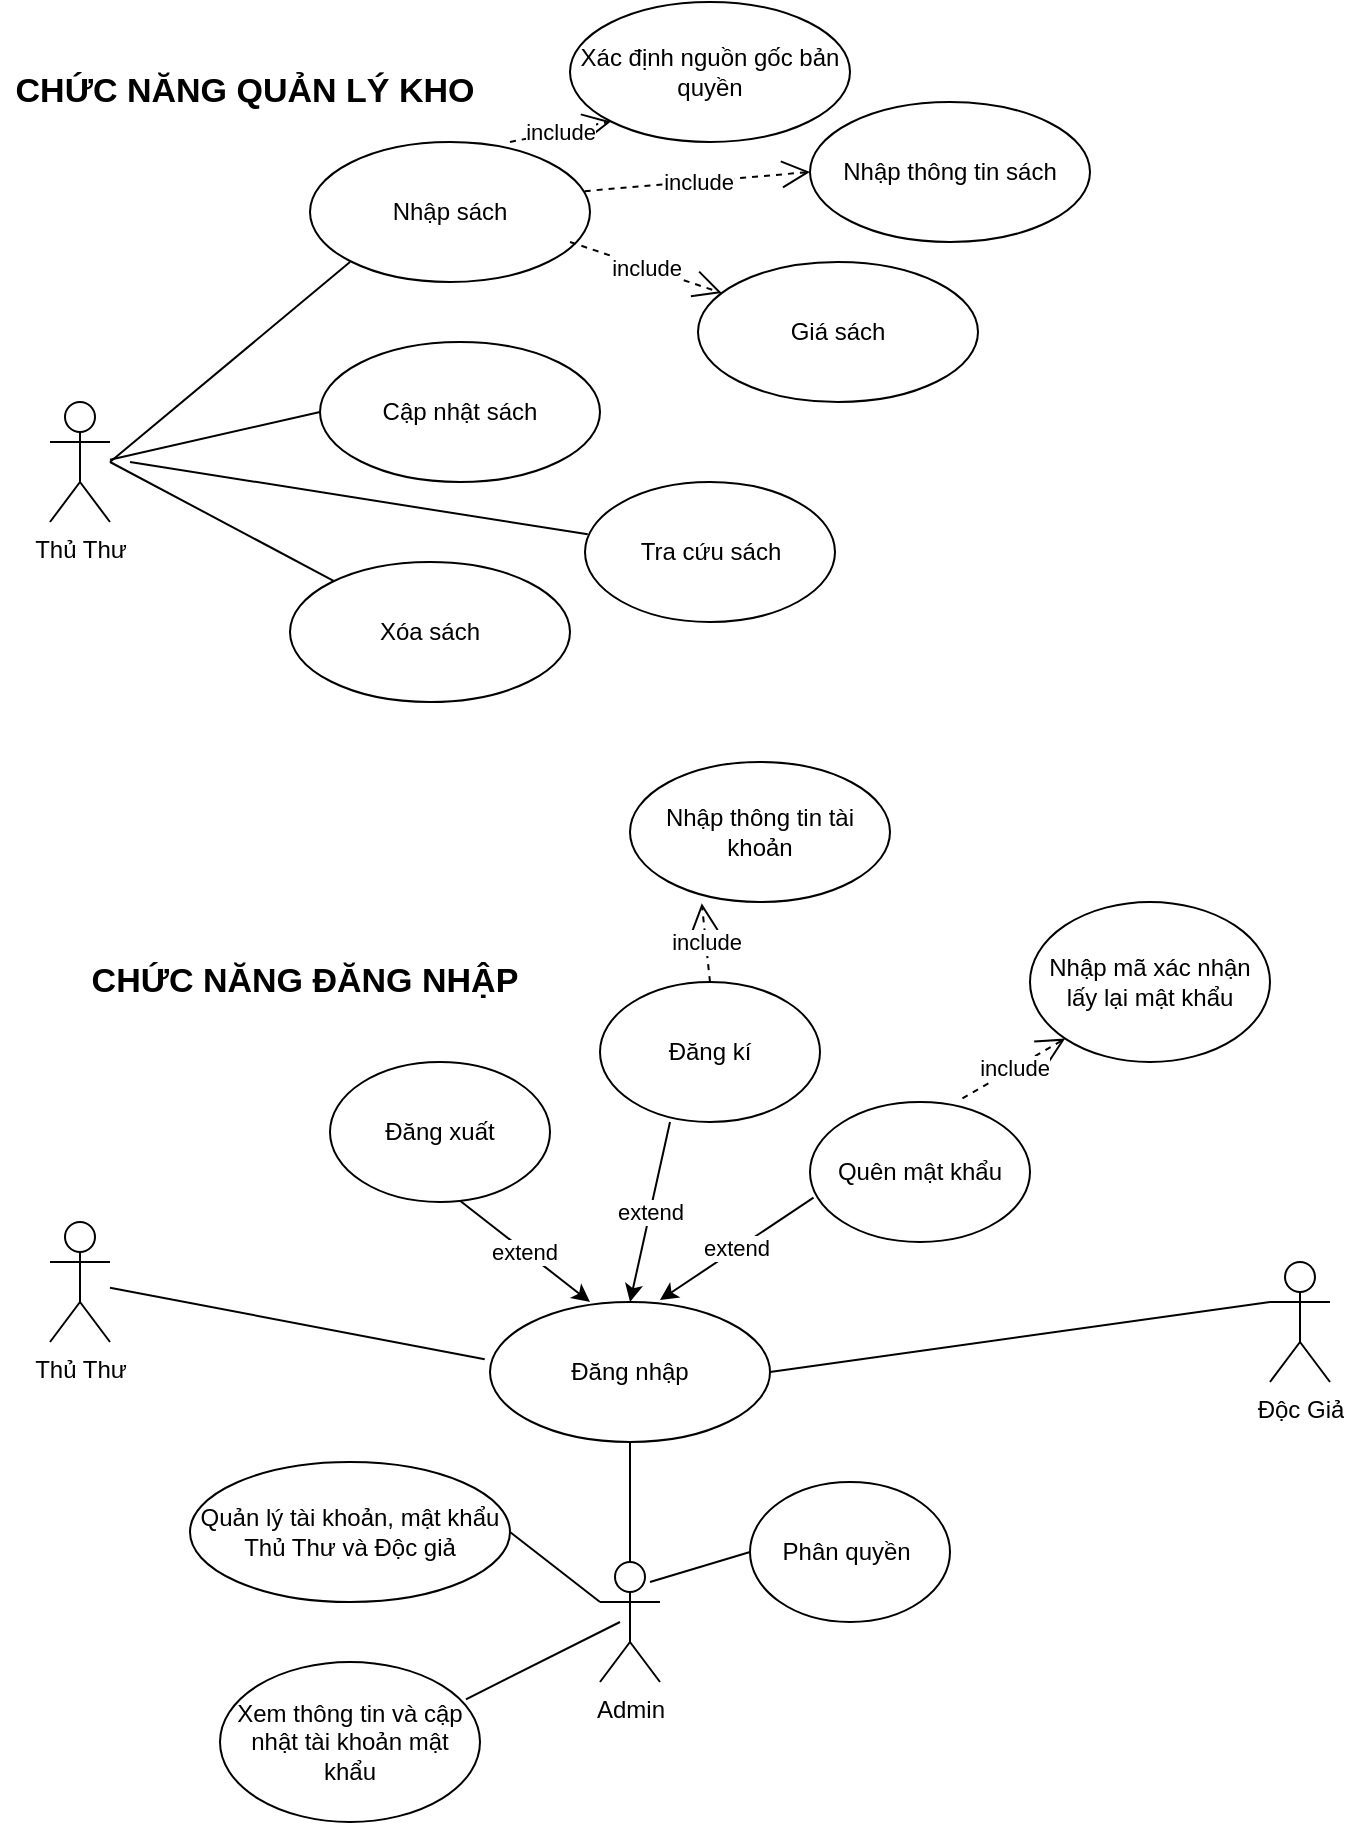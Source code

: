 <mxfile version="18.0.6" type="github">
  <diagram id="f5UqFVn6lQGu6CJ9tTf1" name="Page-1">
    <mxGraphModel dx="1865" dy="513" grid="1" gridSize="10" guides="1" tooltips="1" connect="1" arrows="1" fold="1" page="1" pageScale="1" pageWidth="827" pageHeight="1169" math="0" shadow="0">
      <root>
        <mxCell id="0" />
        <mxCell id="1" parent="0" />
        <mxCell id="FSOYbMUP8HMYqavxnY61-1" value="Thủ Thư" style="shape=umlActor;verticalLabelPosition=bottom;verticalAlign=top;html=1;outlineConnect=0;" vertex="1" parent="1">
          <mxGeometry x="-50" y="210" width="30" height="60" as="geometry" />
        </mxCell>
        <mxCell id="FSOYbMUP8HMYqavxnY61-4" value="Nhập sách" style="ellipse;whiteSpace=wrap;html=1;" vertex="1" parent="1">
          <mxGeometry x="80" y="80" width="140" height="70" as="geometry" />
        </mxCell>
        <mxCell id="FSOYbMUP8HMYqavxnY61-5" value="Cập nhật sách" style="ellipse;whiteSpace=wrap;html=1;" vertex="1" parent="1">
          <mxGeometry x="85" y="180" width="140" height="70" as="geometry" />
        </mxCell>
        <mxCell id="FSOYbMUP8HMYqavxnY61-6" value="Xóa sách" style="ellipse;whiteSpace=wrap;html=1;" vertex="1" parent="1">
          <mxGeometry x="70" y="290" width="140" height="70" as="geometry" />
        </mxCell>
        <mxCell id="FSOYbMUP8HMYqavxnY61-7" value="" style="endArrow=none;html=1;rounded=0;" edge="1" parent="1">
          <mxGeometry width="50" height="50" relative="1" as="geometry">
            <mxPoint x="-20" y="240" as="sourcePoint" />
            <mxPoint x="100" y="140" as="targetPoint" />
          </mxGeometry>
        </mxCell>
        <mxCell id="FSOYbMUP8HMYqavxnY61-8" value="" style="endArrow=none;html=1;rounded=0;entryX=0;entryY=0.5;entryDx=0;entryDy=0;" edge="1" parent="1" target="FSOYbMUP8HMYqavxnY61-5">
          <mxGeometry width="50" height="50" relative="1" as="geometry">
            <mxPoint x="-20" y="238.889" as="sourcePoint" />
            <mxPoint x="100" y="150" as="targetPoint" />
          </mxGeometry>
        </mxCell>
        <mxCell id="FSOYbMUP8HMYqavxnY61-9" value="" style="endArrow=none;html=1;rounded=0;" edge="1" parent="1" target="FSOYbMUP8HMYqavxnY61-6">
          <mxGeometry width="50" height="50" relative="1" as="geometry">
            <mxPoint x="-20" y="240" as="sourcePoint" />
            <mxPoint x="100" y="245" as="targetPoint" />
          </mxGeometry>
        </mxCell>
        <mxCell id="FSOYbMUP8HMYqavxnY61-10" value="Xác định nguồn gốc bản quyền" style="ellipse;whiteSpace=wrap;html=1;" vertex="1" parent="1">
          <mxGeometry x="210" y="10" width="140" height="70" as="geometry" />
        </mxCell>
        <mxCell id="FSOYbMUP8HMYqavxnY61-11" value="Nhập thông tin sách" style="ellipse;whiteSpace=wrap;html=1;" vertex="1" parent="1">
          <mxGeometry x="330" y="60" width="140" height="70" as="geometry" />
        </mxCell>
        <mxCell id="FSOYbMUP8HMYqavxnY61-12" value="Giá sách" style="ellipse;whiteSpace=wrap;html=1;" vertex="1" parent="1">
          <mxGeometry x="274" y="140" width="140" height="70" as="geometry" />
        </mxCell>
        <mxCell id="FSOYbMUP8HMYqavxnY61-13" value="include" style="endArrow=open;endSize=12;dashed=1;html=1;rounded=0;entryX=0;entryY=1;entryDx=0;entryDy=0;" edge="1" parent="1" target="FSOYbMUP8HMYqavxnY61-10">
          <mxGeometry width="160" relative="1" as="geometry">
            <mxPoint x="180" y="80" as="sourcePoint" />
            <mxPoint x="340" y="80" as="targetPoint" />
          </mxGeometry>
        </mxCell>
        <mxCell id="FSOYbMUP8HMYqavxnY61-14" value="include" style="endArrow=open;endSize=12;dashed=1;html=1;rounded=0;entryX=0;entryY=0.5;entryDx=0;entryDy=0;exitX=0.981;exitY=0.351;exitDx=0;exitDy=0;exitPerimeter=0;" edge="1" parent="1" source="FSOYbMUP8HMYqavxnY61-4" target="FSOYbMUP8HMYqavxnY61-11">
          <mxGeometry width="160" relative="1" as="geometry">
            <mxPoint x="190" y="90" as="sourcePoint" />
            <mxPoint x="240.503" y="79.749" as="targetPoint" />
          </mxGeometry>
        </mxCell>
        <mxCell id="FSOYbMUP8HMYqavxnY61-15" value="include" style="endArrow=open;endSize=12;dashed=1;html=1;rounded=0;exitX=0.981;exitY=0.351;exitDx=0;exitDy=0;exitPerimeter=0;" edge="1" parent="1" target="FSOYbMUP8HMYqavxnY61-12">
          <mxGeometry width="160" relative="1" as="geometry">
            <mxPoint x="210.0" y="130.0" as="sourcePoint" />
            <mxPoint x="322.66" y="120.43" as="targetPoint" />
          </mxGeometry>
        </mxCell>
        <mxCell id="FSOYbMUP8HMYqavxnY61-16" value="Thủ Thư" style="shape=umlActor;verticalLabelPosition=bottom;verticalAlign=top;html=1;outlineConnect=0;" vertex="1" parent="1">
          <mxGeometry x="-50" y="620" width="30" height="60" as="geometry" />
        </mxCell>
        <mxCell id="FSOYbMUP8HMYqavxnY61-17" value="Đăng nhập" style="ellipse;whiteSpace=wrap;html=1;" vertex="1" parent="1">
          <mxGeometry x="170" y="660" width="140" height="70" as="geometry" />
        </mxCell>
        <mxCell id="FSOYbMUP8HMYqavxnY61-18" value="Độc Giả" style="shape=umlActor;verticalLabelPosition=bottom;verticalAlign=top;html=1;outlineConnect=0;" vertex="1" parent="1">
          <mxGeometry x="560" y="640" width="30" height="60" as="geometry" />
        </mxCell>
        <mxCell id="FSOYbMUP8HMYqavxnY61-19" value="Admin" style="shape=umlActor;verticalLabelPosition=bottom;verticalAlign=top;html=1;outlineConnect=0;" vertex="1" parent="1">
          <mxGeometry x="225" y="790" width="30" height="60" as="geometry" />
        </mxCell>
        <mxCell id="FSOYbMUP8HMYqavxnY61-20" value="" style="endArrow=none;html=1;rounded=0;exitX=0.5;exitY=0;exitDx=0;exitDy=0;exitPerimeter=0;" edge="1" parent="1" source="FSOYbMUP8HMYqavxnY61-19" target="FSOYbMUP8HMYqavxnY61-17">
          <mxGeometry width="50" height="50" relative="1" as="geometry">
            <mxPoint x="255" y="770" as="sourcePoint" />
            <mxPoint x="305" y="720" as="targetPoint" />
          </mxGeometry>
        </mxCell>
        <mxCell id="FSOYbMUP8HMYqavxnY61-21" value="" style="endArrow=none;html=1;rounded=0;entryX=-0.019;entryY=0.409;entryDx=0;entryDy=0;entryPerimeter=0;" edge="1" parent="1" source="FSOYbMUP8HMYqavxnY61-16" target="FSOYbMUP8HMYqavxnY61-17">
          <mxGeometry width="50" height="50" relative="1" as="geometry">
            <mxPoint x="179" y="750" as="sourcePoint" />
            <mxPoint x="179" y="600" as="targetPoint" />
          </mxGeometry>
        </mxCell>
        <mxCell id="FSOYbMUP8HMYqavxnY61-22" value="" style="endArrow=none;html=1;rounded=0;exitX=0;exitY=0.333;exitDx=0;exitDy=0;exitPerimeter=0;entryX=1;entryY=0.5;entryDx=0;entryDy=0;" edge="1" parent="1" source="FSOYbMUP8HMYqavxnY61-18" target="FSOYbMUP8HMYqavxnY61-17">
          <mxGeometry width="50" height="50" relative="1" as="geometry">
            <mxPoint x="320" y="750" as="sourcePoint" />
            <mxPoint x="320" y="600" as="targetPoint" />
          </mxGeometry>
        </mxCell>
        <mxCell id="FSOYbMUP8HMYqavxnY61-23" value="Đăng xuất" style="ellipse;whiteSpace=wrap;html=1;" vertex="1" parent="1">
          <mxGeometry x="90" y="540" width="110" height="70" as="geometry" />
        </mxCell>
        <mxCell id="FSOYbMUP8HMYqavxnY61-24" value="Đăng kí" style="ellipse;whiteSpace=wrap;html=1;" vertex="1" parent="1">
          <mxGeometry x="225" y="500" width="110" height="70" as="geometry" />
        </mxCell>
        <mxCell id="FSOYbMUP8HMYqavxnY61-25" value="Quên mật khẩu" style="ellipse;whiteSpace=wrap;html=1;" vertex="1" parent="1">
          <mxGeometry x="330" y="560" width="110" height="70" as="geometry" />
        </mxCell>
        <mxCell id="FSOYbMUP8HMYqavxnY61-26" value="extend" style="endArrow=classic;html=1;rounded=0;exitX=0.016;exitY=0.683;exitDx=0;exitDy=0;exitPerimeter=0;entryX=0.607;entryY=-0.014;entryDx=0;entryDy=0;entryPerimeter=0;" edge="1" parent="1" source="FSOYbMUP8HMYqavxnY61-25" target="FSOYbMUP8HMYqavxnY61-17">
          <mxGeometry width="50" height="50" relative="1" as="geometry">
            <mxPoint x="230" y="660" as="sourcePoint" />
            <mxPoint x="280" y="610" as="targetPoint" />
          </mxGeometry>
        </mxCell>
        <mxCell id="FSOYbMUP8HMYqavxnY61-27" value="extend" style="endArrow=classic;html=1;rounded=0;entryX=0.5;entryY=0;entryDx=0;entryDy=0;" edge="1" parent="1" target="FSOYbMUP8HMYqavxnY61-17">
          <mxGeometry width="50" height="50" relative="1" as="geometry">
            <mxPoint x="260" y="570" as="sourcePoint" />
            <mxPoint x="188.22" y="621.21" as="targetPoint" />
          </mxGeometry>
        </mxCell>
        <mxCell id="FSOYbMUP8HMYqavxnY61-28" value="extend" style="endArrow=classic;html=1;rounded=0;exitX=0.591;exitY=0.991;exitDx=0;exitDy=0;exitPerimeter=0;" edge="1" parent="1" source="FSOYbMUP8HMYqavxnY61-23">
          <mxGeometry width="50" height="50" relative="1" as="geometry">
            <mxPoint x="160" y="600" as="sourcePoint" />
            <mxPoint x="220" y="660" as="targetPoint" />
          </mxGeometry>
        </mxCell>
        <mxCell id="FSOYbMUP8HMYqavxnY61-30" value="Nhập thông tin tài khoản" style="ellipse;whiteSpace=wrap;html=1;" vertex="1" parent="1">
          <mxGeometry x="240" y="390" width="130" height="70" as="geometry" />
        </mxCell>
        <mxCell id="FSOYbMUP8HMYqavxnY61-31" value="include" style="endArrow=open;endSize=12;dashed=1;html=1;rounded=0;entryX=0.276;entryY=1.009;entryDx=0;entryDy=0;exitX=0.5;exitY=0;exitDx=0;exitDy=0;entryPerimeter=0;" edge="1" parent="1" source="FSOYbMUP8HMYqavxnY61-24" target="FSOYbMUP8HMYqavxnY61-30">
          <mxGeometry width="160" relative="1" as="geometry">
            <mxPoint x="225" y="490" as="sourcePoint" />
            <mxPoint x="285" y="550" as="targetPoint" />
          </mxGeometry>
        </mxCell>
        <mxCell id="FSOYbMUP8HMYqavxnY61-32" value="Nhập mã xác nhận lấy lại mật khẩu" style="ellipse;whiteSpace=wrap;html=1;" vertex="1" parent="1">
          <mxGeometry x="440" y="460" width="120" height="80" as="geometry" />
        </mxCell>
        <mxCell id="FSOYbMUP8HMYqavxnY61-34" value="include" style="endArrow=open;endSize=12;dashed=1;html=1;rounded=0;exitX=0.693;exitY=-0.026;exitDx=0;exitDy=0;exitPerimeter=0;entryX=0;entryY=1;entryDx=0;entryDy=0;" edge="1" parent="1" source="FSOYbMUP8HMYqavxnY61-25" target="FSOYbMUP8HMYqavxnY61-32">
          <mxGeometry width="160" relative="1" as="geometry">
            <mxPoint x="420" y="570" as="sourcePoint" />
            <mxPoint x="440" y="520" as="targetPoint" />
          </mxGeometry>
        </mxCell>
        <mxCell id="FSOYbMUP8HMYqavxnY61-35" value="Quản lý tài khoản, mật khẩu Thủ Thư và Độc giả" style="ellipse;whiteSpace=wrap;html=1;" vertex="1" parent="1">
          <mxGeometry x="20" y="740" width="160" height="70" as="geometry" />
        </mxCell>
        <mxCell id="FSOYbMUP8HMYqavxnY61-36" value="Phân quyền&amp;nbsp;" style="ellipse;whiteSpace=wrap;html=1;" vertex="1" parent="1">
          <mxGeometry x="300" y="750" width="100" height="70" as="geometry" />
        </mxCell>
        <mxCell id="FSOYbMUP8HMYqavxnY61-37" value="" style="endArrow=none;html=1;rounded=0;exitX=0.5;exitY=0;exitDx=0;exitDy=0;exitPerimeter=0;entryX=0;entryY=0.5;entryDx=0;entryDy=0;" edge="1" parent="1" target="FSOYbMUP8HMYqavxnY61-36">
          <mxGeometry width="50" height="50" relative="1" as="geometry">
            <mxPoint x="250" y="800" as="sourcePoint" />
            <mxPoint x="250" y="740" as="targetPoint" />
          </mxGeometry>
        </mxCell>
        <mxCell id="FSOYbMUP8HMYqavxnY61-38" value="" style="endArrow=none;html=1;rounded=0;exitX=0;exitY=0.333;exitDx=0;exitDy=0;exitPerimeter=0;entryX=1;entryY=0.5;entryDx=0;entryDy=0;" edge="1" parent="1" source="FSOYbMUP8HMYqavxnY61-19" target="FSOYbMUP8HMYqavxnY61-35">
          <mxGeometry width="50" height="50" relative="1" as="geometry">
            <mxPoint x="260" y="810" as="sourcePoint" />
            <mxPoint x="260" y="750" as="targetPoint" />
          </mxGeometry>
        </mxCell>
        <mxCell id="FSOYbMUP8HMYqavxnY61-39" value="Tra cứu sách" style="ellipse;whiteSpace=wrap;html=1;" vertex="1" parent="1">
          <mxGeometry x="217.5" y="250" width="125" height="70" as="geometry" />
        </mxCell>
        <mxCell id="FSOYbMUP8HMYqavxnY61-40" value="" style="endArrow=none;html=1;rounded=0;entryX=0.011;entryY=0.374;entryDx=0;entryDy=0;entryPerimeter=0;" edge="1" parent="1" target="FSOYbMUP8HMYqavxnY61-39">
          <mxGeometry width="50" height="50" relative="1" as="geometry">
            <mxPoint x="-10" y="240" as="sourcePoint" />
            <mxPoint x="119.109" y="310.968" as="targetPoint" />
          </mxGeometry>
        </mxCell>
        <mxCell id="FSOYbMUP8HMYqavxnY61-42" value="Xem thông tin và cập nhật tài khoản mật khẩu" style="ellipse;whiteSpace=wrap;html=1;" vertex="1" parent="1">
          <mxGeometry x="35" y="840" width="130" height="80" as="geometry" />
        </mxCell>
        <mxCell id="FSOYbMUP8HMYqavxnY61-43" value="" style="endArrow=none;html=1;rounded=0;exitX=0;exitY=0.333;exitDx=0;exitDy=0;exitPerimeter=0;entryX=0.946;entryY=0.233;entryDx=0;entryDy=0;entryPerimeter=0;" edge="1" parent="1" target="FSOYbMUP8HMYqavxnY61-42">
          <mxGeometry width="50" height="50" relative="1" as="geometry">
            <mxPoint x="235" y="820" as="sourcePoint" />
            <mxPoint x="190" y="795" as="targetPoint" />
          </mxGeometry>
        </mxCell>
        <mxCell id="FSOYbMUP8HMYqavxnY61-44" value="&lt;b&gt;&lt;font style=&quot;font-size: 17px;&quot;&gt;CHỨC NĂNG ĐĂNG NHẬP&lt;/font&gt;&lt;/b&gt;" style="text;html=1;strokeColor=none;fillColor=none;align=center;verticalAlign=middle;whiteSpace=wrap;rounded=0;" vertex="1" parent="1">
          <mxGeometry x="-45" y="485" width="245" height="30" as="geometry" />
        </mxCell>
        <mxCell id="FSOYbMUP8HMYqavxnY61-45" value="&lt;b&gt;&lt;font style=&quot;font-size: 17px;&quot;&gt;CHỨC NĂNG QUẢN LÝ KHO&lt;/font&gt;&lt;/b&gt;" style="text;html=1;strokeColor=none;fillColor=none;align=center;verticalAlign=middle;whiteSpace=wrap;rounded=0;" vertex="1" parent="1">
          <mxGeometry x="-75" y="40" width="245" height="30" as="geometry" />
        </mxCell>
      </root>
    </mxGraphModel>
  </diagram>
</mxfile>
